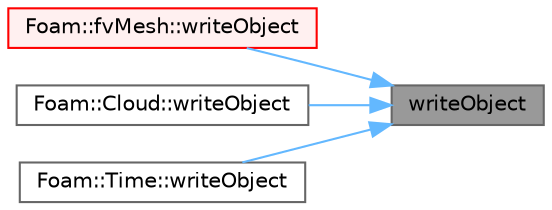 digraph "writeObject"
{
 // LATEX_PDF_SIZE
  bgcolor="transparent";
  edge [fontname=Helvetica,fontsize=10,labelfontname=Helvetica,labelfontsize=10];
  node [fontname=Helvetica,fontsize=10,shape=box,height=0.2,width=0.4];
  rankdir="RL";
  Node1 [id="Node000001",label="writeObject",height=0.2,width=0.4,color="gray40", fillcolor="grey60", style="filled", fontcolor="black",tooltip=" "];
  Node1 -> Node2 [id="edge1_Node000001_Node000002",dir="back",color="steelblue1",style="solid",tooltip=" "];
  Node2 [id="Node000002",label="Foam::fvMesh::writeObject",height=0.2,width=0.4,color="red", fillcolor="#FFF0F0", style="filled",URL="$classFoam_1_1fvMesh.html#a082ebf89bb059ba2339eb48158b814a7",tooltip=" "];
  Node1 -> Node7 [id="edge2_Node000001_Node000007",dir="back",color="steelblue1",style="solid",tooltip=" "];
  Node7 [id="Node000007",label="Foam::Cloud::writeObject",height=0.2,width=0.4,color="grey40", fillcolor="white", style="filled",URL="$classFoam_1_1Cloud.html#a082ebf89bb059ba2339eb48158b814a7",tooltip=" "];
  Node1 -> Node8 [id="edge3_Node000001_Node000008",dir="back",color="steelblue1",style="solid",tooltip=" "];
  Node8 [id="Node000008",label="Foam::Time::writeObject",height=0.2,width=0.4,color="grey40", fillcolor="white", style="filled",URL="$classFoam_1_1Time.html#a082ebf89bb059ba2339eb48158b814a7",tooltip=" "];
}
